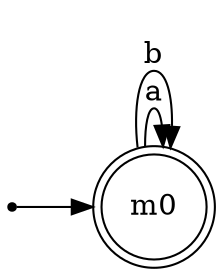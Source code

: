 digraph Automaton {
rankdir=LR;
__start__ [shape=point];
m0 [shape=doublecircle];
__start__ -> m0;
m0 -> m0 [label="a"]; 
m0 -> m0 [label="b"]; 
}